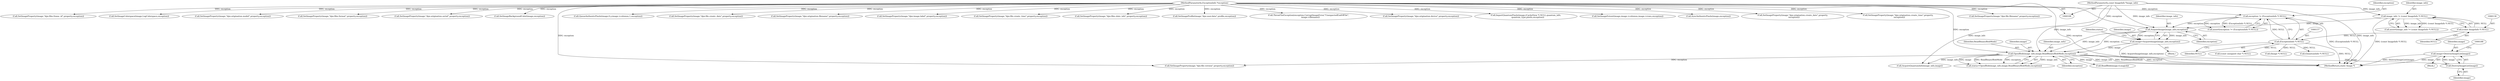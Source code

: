 digraph "0_ImageMagick_e3cdce6fe12193f235b8c0ae5efe6880a25eb957@pointer" {
"1000182" [label="(Call,image=DestroyImageList(image))"];
"1000184" [label="(Call,DestroyImageList(image))"];
"1000172" [label="(Call,OpenBlob(image_info,image,ReadBinaryBlobMode,exception))"];
"1000167" [label="(Call,AcquireImage(image_info,exception))"];
"1000127" [label="(Call,image_info != (const ImageInfo *) NULL)"];
"1000109" [label="(MethodParameterIn,const ImageInfo *image_info)"];
"1000129" [label="(Call,(const ImageInfo *) NULL)"];
"1000154" [label="(Call,exception != (ExceptionInfo *) NULL)"];
"1000110" [label="(MethodParameterIn,ExceptionInfo *exception)"];
"1000156" [label="(Call,(ExceptionInfo *) NULL)"];
"1000165" [label="(Call,image=AcquireImage(image_info,exception))"];
"1000421" [label="(Call,SetImageProperty(image,\"dpx:file.create_date\",property,exception))"];
"1000187" [label="(Call,(Image *) NULL)"];
"1001335" [label="(Call,SetImageProperty(image,\"dpx:origination.filename\",property,exception))"];
"1002186" [label="(Call,(QuantumInfo *) NULL)"];
"1001122" [label="(Call,SetImageProperty(image,\"dpx:image.label\",property,exception))"];
"1000131" [label="(Identifier,NULL)"];
"1000460" [label="(Call,SetImageProperty(image,\"dpx:file.create_time\",property,exception))"];
"1002015" [label="(Call,(const unsigned char *) NULL)"];
"1000172" [label="(Call,OpenBlob(image_info,image,ReadBinaryBlobMode,exception))"];
"1001960" [label="(Call,SetImageProperty(image,\"dpx:film.slate_info\",property,exception))"];
"1000185" [label="(Identifier,image)"];
"1000165" [label="(Call,image=AcquireImage(image_info,exception))"];
"1002042" [label="(Call,SetImageProfile(image,\"dpx:user.data\",profile,exception))"];
"1000183" [label="(Identifier,image)"];
"1002350" [label="(Call,ThrowFileException(exception,CorruptImageError,\"UnexpectedEndOfFile\",\n      image->filename))"];
"1001452" [label="(Call,SetImageProperty(image,\"dpx:origination.device\",property,exception))"];
"1002297" [label="(Call,ImportQuantumPixels(image,(CacheView *) NULL,quantum_info,\n      quantum_type,pixels,exception))"];
"1000170" [label="(Call,status=OpenBlob(image_info,image,ReadBinaryBlobMode,exception))"];
"1002157" [label="(Call,SetImageExtent(image,image->columns,image->rows,exception))"];
"1002308" [label="(Call,SyncAuthenticPixels(image,exception))"];
"1001374" [label="(Call,SetImageProperty(image,\"dpx:origination.create_date\",property,\n    exception))"];
"1001413" [label="(Call,SetImageProperty(image,\"dpx:origination.create_time\",property,\n    exception))"];
"1000382" [label="(Call,SetImageProperty(image,\"dpx:file.filename\",property,exception))"];
"1000155" [label="(Identifier,exception)"];
"1000175" [label="(Identifier,ReadBinaryBlobMode)"];
"1000168" [label="(Identifier,image_info)"];
"1000176" [label="(Identifier,exception)"];
"1001921" [label="(Call,SetImageProperty(image,\"dpx:film.frame_id\",property,exception))"];
"1002357" [label="(Call,SetImageColorspace(image,LogColorspace,exception))"];
"1000166" [label="(Identifier,image)"];
"1000126" [label="(Call,assert(image_info != (const ImageInfo *) NULL))"];
"1000181" [label="(Block,)"];
"1000127" [label="(Call,image_info != (const ImageInfo *) NULL)"];
"1000167" [label="(Call,AcquireImage(image_info,exception))"];
"1000184" [label="(Call,DestroyImageList(image))"];
"1001491" [label="(Call,SetImageProperty(image,\"dpx:origination.model\",property,exception))"];
"1000343" [label="(Call,SetImageProperty(image,\"dpx:file.version\",property,exception))"];
"1000111" [label="(Block,)"];
"1000195" [label="(Call,ReadBlob(image,4,magick))"];
"1002180" [label="(Call,AcquireQuantumInfo(image_info,image))"];
"1000174" [label="(Identifier,image)"];
"1000109" [label="(MethodParameterIn,const ImageInfo *image_info)"];
"1000128" [label="(Identifier,image_info)"];
"1000158" [label="(Identifier,NULL)"];
"1001819" [label="(Call,SetImageProperty(image,\"dpx:film.format\",property,exception))"];
"1001545" [label="(Call,SetImageProperty(image,\"dpx:origination.serial\",property,exception))"];
"1000169" [label="(Identifier,exception)"];
"1000153" [label="(Call,assert(exception != (ExceptionInfo *) NULL))"];
"1000171" [label="(Identifier,status)"];
"1002175" [label="(Call,SetImageBackgroundColor(image,exception))"];
"1000173" [label="(Identifier,image_info)"];
"1000156" [label="(Call,(ExceptionInfo *) NULL)"];
"1000110" [label="(MethodParameterIn,ExceptionInfo *exception)"];
"1002368" [label="(MethodReturn,static Image *)"];
"1000129" [label="(Call,(const ImageInfo *) NULL)"];
"1000154" [label="(Call,exception != (ExceptionInfo *) NULL)"];
"1002261" [label="(Call,QueueAuthenticPixels(image,0,y,image->columns,1,exception))"];
"1000182" [label="(Call,image=DestroyImageList(image))"];
"1000182" -> "1000181"  [label="AST: "];
"1000182" -> "1000184"  [label="CFG: "];
"1000183" -> "1000182"  [label="AST: "];
"1000184" -> "1000182"  [label="AST: "];
"1000188" -> "1000182"  [label="CFG: "];
"1000182" -> "1002368"  [label="DDG: DestroyImageList(image)"];
"1000182" -> "1002368"  [label="DDG: image"];
"1000184" -> "1000182"  [label="DDG: image"];
"1000184" -> "1000185"  [label="CFG: "];
"1000185" -> "1000184"  [label="AST: "];
"1000172" -> "1000184"  [label="DDG: image"];
"1000172" -> "1000170"  [label="AST: "];
"1000172" -> "1000176"  [label="CFG: "];
"1000173" -> "1000172"  [label="AST: "];
"1000174" -> "1000172"  [label="AST: "];
"1000175" -> "1000172"  [label="AST: "];
"1000176" -> "1000172"  [label="AST: "];
"1000170" -> "1000172"  [label="CFG: "];
"1000172" -> "1002368"  [label="DDG: exception"];
"1000172" -> "1002368"  [label="DDG: image_info"];
"1000172" -> "1002368"  [label="DDG: ReadBinaryBlobMode"];
"1000172" -> "1000170"  [label="DDG: image_info"];
"1000172" -> "1000170"  [label="DDG: image"];
"1000172" -> "1000170"  [label="DDG: ReadBinaryBlobMode"];
"1000172" -> "1000170"  [label="DDG: exception"];
"1000167" -> "1000172"  [label="DDG: image_info"];
"1000167" -> "1000172"  [label="DDG: exception"];
"1000109" -> "1000172"  [label="DDG: image_info"];
"1000165" -> "1000172"  [label="DDG: image"];
"1000110" -> "1000172"  [label="DDG: exception"];
"1000172" -> "1000195"  [label="DDG: image"];
"1000172" -> "1000343"  [label="DDG: exception"];
"1000172" -> "1002180"  [label="DDG: image_info"];
"1000167" -> "1000165"  [label="AST: "];
"1000167" -> "1000169"  [label="CFG: "];
"1000168" -> "1000167"  [label="AST: "];
"1000169" -> "1000167"  [label="AST: "];
"1000165" -> "1000167"  [label="CFG: "];
"1000167" -> "1000165"  [label="DDG: image_info"];
"1000167" -> "1000165"  [label="DDG: exception"];
"1000127" -> "1000167"  [label="DDG: image_info"];
"1000109" -> "1000167"  [label="DDG: image_info"];
"1000154" -> "1000167"  [label="DDG: exception"];
"1000110" -> "1000167"  [label="DDG: exception"];
"1000127" -> "1000126"  [label="AST: "];
"1000127" -> "1000129"  [label="CFG: "];
"1000128" -> "1000127"  [label="AST: "];
"1000129" -> "1000127"  [label="AST: "];
"1000126" -> "1000127"  [label="CFG: "];
"1000127" -> "1002368"  [label="DDG: (const ImageInfo *) NULL"];
"1000127" -> "1000126"  [label="DDG: image_info"];
"1000127" -> "1000126"  [label="DDG: (const ImageInfo *) NULL"];
"1000109" -> "1000127"  [label="DDG: image_info"];
"1000129" -> "1000127"  [label="DDG: NULL"];
"1000109" -> "1000108"  [label="AST: "];
"1000109" -> "1002368"  [label="DDG: image_info"];
"1000109" -> "1002180"  [label="DDG: image_info"];
"1000129" -> "1000131"  [label="CFG: "];
"1000130" -> "1000129"  [label="AST: "];
"1000131" -> "1000129"  [label="AST: "];
"1000129" -> "1000156"  [label="DDG: NULL"];
"1000154" -> "1000153"  [label="AST: "];
"1000154" -> "1000156"  [label="CFG: "];
"1000155" -> "1000154"  [label="AST: "];
"1000156" -> "1000154"  [label="AST: "];
"1000153" -> "1000154"  [label="CFG: "];
"1000154" -> "1002368"  [label="DDG: (ExceptionInfo *) NULL"];
"1000154" -> "1000153"  [label="DDG: exception"];
"1000154" -> "1000153"  [label="DDG: (ExceptionInfo *) NULL"];
"1000110" -> "1000154"  [label="DDG: exception"];
"1000156" -> "1000154"  [label="DDG: NULL"];
"1000110" -> "1000108"  [label="AST: "];
"1000110" -> "1002368"  [label="DDG: exception"];
"1000110" -> "1000343"  [label="DDG: exception"];
"1000110" -> "1000382"  [label="DDG: exception"];
"1000110" -> "1000421"  [label="DDG: exception"];
"1000110" -> "1000460"  [label="DDG: exception"];
"1000110" -> "1001122"  [label="DDG: exception"];
"1000110" -> "1001335"  [label="DDG: exception"];
"1000110" -> "1001374"  [label="DDG: exception"];
"1000110" -> "1001413"  [label="DDG: exception"];
"1000110" -> "1001452"  [label="DDG: exception"];
"1000110" -> "1001491"  [label="DDG: exception"];
"1000110" -> "1001545"  [label="DDG: exception"];
"1000110" -> "1001819"  [label="DDG: exception"];
"1000110" -> "1001921"  [label="DDG: exception"];
"1000110" -> "1001960"  [label="DDG: exception"];
"1000110" -> "1002042"  [label="DDG: exception"];
"1000110" -> "1002157"  [label="DDG: exception"];
"1000110" -> "1002175"  [label="DDG: exception"];
"1000110" -> "1002261"  [label="DDG: exception"];
"1000110" -> "1002297"  [label="DDG: exception"];
"1000110" -> "1002308"  [label="DDG: exception"];
"1000110" -> "1002350"  [label="DDG: exception"];
"1000110" -> "1002357"  [label="DDG: exception"];
"1000156" -> "1000158"  [label="CFG: "];
"1000157" -> "1000156"  [label="AST: "];
"1000158" -> "1000156"  [label="AST: "];
"1000156" -> "1002368"  [label="DDG: NULL"];
"1000156" -> "1000187"  [label="DDG: NULL"];
"1000156" -> "1002015"  [label="DDG: NULL"];
"1000156" -> "1002186"  [label="DDG: NULL"];
"1000165" -> "1000111"  [label="AST: "];
"1000166" -> "1000165"  [label="AST: "];
"1000171" -> "1000165"  [label="CFG: "];
"1000165" -> "1002368"  [label="DDG: AcquireImage(image_info,exception)"];
}
